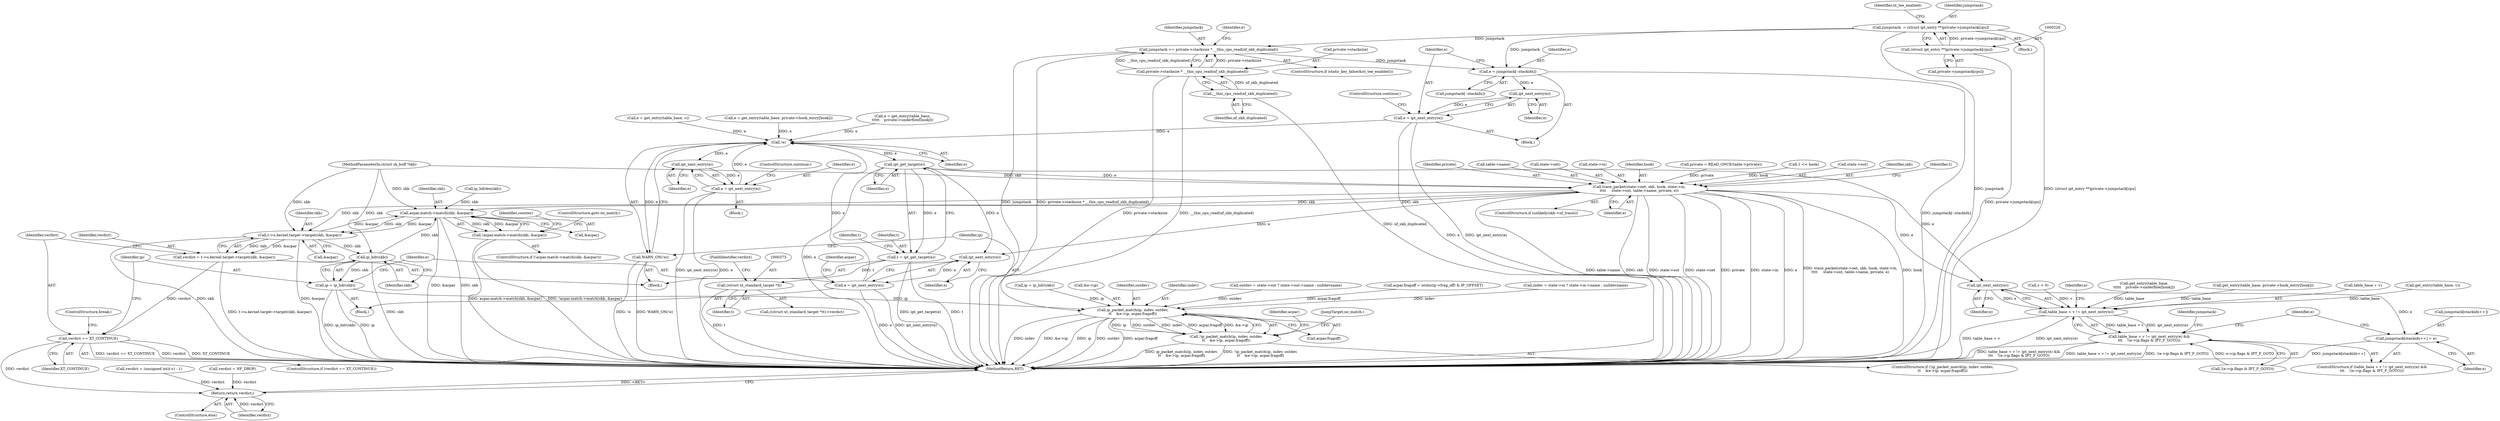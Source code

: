 digraph "0_linux_57ebd808a97d7c5b1e1afb937c2db22beba3c1f8_0@API" {
"1000236" [label="(Call,jumpstack += private->stacksize * __this_cpu_read(nf_skb_duplicated))"];
"1000238" [label="(Call,private->stacksize * __this_cpu_read(nf_skb_duplicated))"];
"1000242" [label="(Call,__this_cpu_read(nf_skb_duplicated))"];
"1000223" [label="(Call,jumpstack  = (struct ipt_entry **)private->jumpstack[cpu])"];
"1000225" [label="(Call,(struct ipt_entry **)private->jumpstack[cpu])"];
"1000411" [label="(Call,e = jumpstack[--stackidx])"];
"1000419" [label="(Call,ipt_next_entry(e))"];
"1000417" [label="(Call,e = ipt_next_entry(e))"];
"1000259" [label="(Call,!e)"];
"1000258" [label="(Call,WARN_ON(!e))"];
"1000278" [label="(Call,ipt_next_entry(e))"];
"1000276" [label="(Call,e = ipt_next_entry(e))"];
"1000323" [label="(Call,ipt_get_target(e))"];
"1000321" [label="(Call,t = ipt_get_target(e))"];
"1000372" [label="(Call,(struct xt_standard_target *)t)"];
"1000339" [label="(Call,trace_packet(state->net, skb, hook, state->in,\n\t\t\t\t     state->out, table->name, private, e))"];
"1000302" [label="(Call,acpar.match->match(skb, &acpar))"];
"1000301" [label="(Call,!acpar.match->match(skb, &acpar))"];
"1000470" [label="(Call,t->u.kernel.target->target(skb, &acpar))"];
"1000468" [label="(Call,verdict = t->u.kernel.target->target(skb, &acpar))"];
"1000475" [label="(Call,verdict == XT_CONTINUE)"];
"1000504" [label="(Return,return verdict;)"];
"1000481" [label="(Call,ip_hdr(skb))"];
"1000479" [label="(Call,ip = ip_hdr(skb))"];
"1000263" [label="(Call,ip_packet_match(ip, indev, outdev,\n\t\t    &e->ip, acpar.fragoff))"];
"1000262" [label="(Call,!ip_packet_match(ip, indev, outdev,\n\t\t    &e->ip, acpar.fragoff))"];
"1000428" [label="(Call,ipt_next_entry(e))"];
"1000424" [label="(Call,table_base + v != ipt_next_entry(e))"];
"1000423" [label="(Call,table_base + v != ipt_next_entry(e) &&\n\t\t\t    !(e->ip.flags & IPT_F_GOTO))"];
"1000438" [label="(Call,jumpstack[stackidx++] = e)"];
"1000485" [label="(Call,ipt_next_entry(e))"];
"1000483" [label="(Call,e = ipt_next_entry(e))"];
"1000334" [label="(ControlStructure,if (unlikely(skb->nf_trace)))"];
"1000244" [label="(Call,e = get_entry(table_base, private->hook_entry[hook]))"];
"1000484" [label="(Identifier,e)"];
"1000354" [label="(Identifier,private)"];
"1000246" [label="(Call,get_entry(table_base, private->hook_entry[hook]))"];
"1000142" [label="(Call,ip = ip_hdr(skb))"];
"1000468" [label="(Call,verdict = t->u.kernel.target->target(skb, &acpar))"];
"1000330" [label="(Identifier,t)"];
"1000235" [label="(Identifier,xt_tee_enabled)"];
"1000386" [label="(Call,verdict = (unsigned int)(-v) - 1)"];
"1000267" [label="(Call,&e->ip)"];
"1000472" [label="(Call,&acpar)"];
"1000300" [label="(ControlStructure,if (!acpar.match->match(skb, &acpar)))"];
"1000266" [label="(Identifier,outdev)"];
"1000258" [label="(Call,WARN_ON(!e))"];
"1000422" [label="(ControlStructure,if (table_base + v != ipt_next_entry(e) &&\n\t\t\t    !(e->ip.flags & IPT_F_GOTO)))"];
"1000478" [label="(Block,)"];
"1000411" [label="(Call,e = jumpstack[--stackidx])"];
"1000239" [label="(Call,private->stacksize)"];
"1000351" [label="(Call,table->name)"];
"1000111" [label="(MethodParameterIn,struct sk_buff *skb)"];
"1000471" [label="(Identifier,skb)"];
"1000439" [label="(Call,jumpstack[stackidx++])"];
"1000280" [label="(ControlStructure,continue;)"];
"1000413" [label="(Call,jumpstack[--stackidx])"];
"1000340" [label="(Call,state->net)"];
"1000276" [label="(Call,e = ipt_next_entry(e))"];
"1000486" [label="(Identifier,e)"];
"1000345" [label="(Call,state->in)"];
"1000236" [label="(Call,jumpstack += private->stacksize * __this_cpu_read(nf_skb_duplicated))"];
"1000114" [label="(Block,)"];
"1000277" [label="(Identifier,e)"];
"1000302" [label="(Call,acpar.match->match(skb, &acpar))"];
"1000477" [label="(Identifier,XT_CONTINUE)"];
"1000400" [label="(Call,e = get_entry(table_base,\n\t\t\t\t\t    private->underflow[hook]))"];
"1000424" [label="(Call,table_base + v != ipt_next_entry(e))"];
"1000259" [label="(Call,!e)"];
"1000344" [label="(Identifier,hook)"];
"1000445" [label="(Identifier,e)"];
"1000417" [label="(Call,e = ipt_next_entry(e))"];
"1000242" [label="(Call,__this_cpu_read(nf_skb_duplicated))"];
"1000265" [label="(Identifier,indev)"];
"1000375" [label="(FieldIdentifier,verdict)"];
"1000261" [label="(ControlStructure,if (!ip_packet_match(ip, indev, outdev,\n\t\t    &e->ip, acpar.fragoff)))"];
"1000284" [label="(Identifier,acpar)"];
"1000232" [label="(ControlStructure,if (static_key_false(&xt_tee_enabled)))"];
"1000469" [label="(Identifier,verdict)"];
"1000209" [label="(Call,private = READ_ONCE(table->private))"];
"1000275" [label="(JumpTarget,no_match:)"];
"1000260" [label="(Identifier,e)"];
"1000475" [label="(Call,verdict == XT_CONTINUE)"];
"1000274" [label="(Block,)"];
"1000470" [label="(Call,t->u.kernel.target->target(skb, &acpar))"];
"1000324" [label="(Identifier,e)"];
"1000238" [label="(Call,private->stacksize * __this_cpu_read(nf_skb_duplicated))"];
"1000489" [label="(ControlStructure,break;)"];
"1000126" [label="(Call,verdict = NF_DROP)"];
"1000303" [label="(Identifier,skb)"];
"1000263" [label="(Call,ip_packet_match(ip, indev, outdev,\n\t\t    &e->ip, acpar.fragoff))"];
"1000158" [label="(Call,outdev = state->out ? state->out->name : nulldevname)"];
"1000430" [label="(Call,!(e->ip.flags & IPT_F_GOTO))"];
"1000474" [label="(ControlStructure,if (verdict == XT_CONTINUE))"];
"1000279" [label="(Identifier,e)"];
"1000503" [label="(ControlStructure,else)"];
"1000262" [label="(Call,!ip_packet_match(ip, indev, outdev,\n\t\t    &e->ip, acpar.fragoff))"];
"1000483" [label="(Call,e = ipt_next_entry(e))"];
"1000438" [label="(Call,jumpstack[stackidx++] = e)"];
"1000237" [label="(Identifier,jumpstack)"];
"1000323" [label="(Call,ipt_get_target(e))"];
"1000443" [label="(Identifier,e)"];
"1000412" [label="(Identifier,e)"];
"1000504" [label="(Return,return verdict;)"];
"1000170" [label="(Call,acpar.fragoff = ntohs(ip->frag_off) & IP_OFFSET)"];
"1000374" [label="(Identifier,t)"];
"1000223" [label="(Call,jumpstack  = (struct ipt_entry **)private->jumpstack[cpu])"];
"1000308" [label="(Identifier,counter)"];
"1000421" [label="(ControlStructure,continue;)"];
"1000254" [label="(Block,)"];
"1000202" [label="(Call,1 << hook)"];
"1000425" [label="(Call,table_base + v)"];
"1000339" [label="(Call,trace_packet(state->net, skb, hook, state->in,\n\t\t\t\t     state->out, table->name, private, e))"];
"1000371" [label="(Call,((struct xt_standard_target *)t)->verdict)"];
"1000492" [label="(Identifier,acpar)"];
"1000479" [label="(Call,ip = ip_hdr(skb))"];
"1000225" [label="(Call,(struct ipt_entry **)private->jumpstack[cpu])"];
"1000304" [label="(Call,&acpar)"];
"1000146" [label="(Call,indev = state->in ? state->in->name : nulldevname)"];
"1000506" [label="(MethodReturn,RET)"];
"1000243" [label="(Identifier,nf_skb_duplicated)"];
"1000476" [label="(Identifier,verdict)"];
"1000428" [label="(Call,ipt_next_entry(e))"];
"1000372" [label="(Call,(struct xt_standard_target *)t)"];
"1000446" [label="(Call,get_entry(table_base, v))"];
"1000480" [label="(Identifier,ip)"];
"1000321" [label="(Call,t = ipt_get_target(e))"];
"1000348" [label="(Call,state->out)"];
"1000227" [label="(Call,private->jumpstack[cpu])"];
"1000301" [label="(Call,!acpar.match->match(skb, &acpar))"];
"1000440" [label="(Identifier,jumpstack)"];
"1000355" [label="(Identifier,e)"];
"1000377" [label="(Call,v < 0)"];
"1000485" [label="(Call,ipt_next_entry(e))"];
"1000184" [label="(Call,ip_hdrlen(skb))"];
"1000429" [label="(Identifier,e)"];
"1000271" [label="(Call,acpar.fragoff)"];
"1000423" [label="(Call,table_base + v != ipt_next_entry(e) &&\n\t\t\t    !(e->ip.flags & IPT_F_GOTO))"];
"1000306" [label="(ControlStructure,goto no_match;)"];
"1000420" [label="(Identifier,e)"];
"1000419" [label="(Call,ipt_next_entry(e))"];
"1000224" [label="(Identifier,jumpstack)"];
"1000482" [label="(Identifier,skb)"];
"1000322" [label="(Identifier,t)"];
"1000410" [label="(Block,)"];
"1000444" [label="(Call,e = get_entry(table_base, v))"];
"1000278" [label="(Call,ipt_next_entry(e))"];
"1000264" [label="(Identifier,ip)"];
"1000505" [label="(Identifier,verdict)"];
"1000245" [label="(Identifier,e)"];
"1000343" [label="(Identifier,skb)"];
"1000434" [label="(Identifier,e)"];
"1000402" [label="(Call,get_entry(table_base,\n\t\t\t\t\t    private->underflow[hook]))"];
"1000481" [label="(Call,ip_hdr(skb))"];
"1000418" [label="(Identifier,e)"];
"1000362" [label="(Identifier,t)"];
"1000236" -> "1000232"  [label="AST: "];
"1000236" -> "1000238"  [label="CFG: "];
"1000237" -> "1000236"  [label="AST: "];
"1000238" -> "1000236"  [label="AST: "];
"1000245" -> "1000236"  [label="CFG: "];
"1000236" -> "1000506"  [label="DDG: jumpstack"];
"1000236" -> "1000506"  [label="DDG: private->stacksize * __this_cpu_read(nf_skb_duplicated)"];
"1000238" -> "1000236"  [label="DDG: private->stacksize"];
"1000238" -> "1000236"  [label="DDG: __this_cpu_read(nf_skb_duplicated)"];
"1000223" -> "1000236"  [label="DDG: jumpstack"];
"1000236" -> "1000411"  [label="DDG: jumpstack"];
"1000238" -> "1000242"  [label="CFG: "];
"1000239" -> "1000238"  [label="AST: "];
"1000242" -> "1000238"  [label="AST: "];
"1000238" -> "1000506"  [label="DDG: private->stacksize"];
"1000238" -> "1000506"  [label="DDG: __this_cpu_read(nf_skb_duplicated)"];
"1000242" -> "1000238"  [label="DDG: nf_skb_duplicated"];
"1000242" -> "1000243"  [label="CFG: "];
"1000243" -> "1000242"  [label="AST: "];
"1000242" -> "1000506"  [label="DDG: nf_skb_duplicated"];
"1000223" -> "1000114"  [label="AST: "];
"1000223" -> "1000225"  [label="CFG: "];
"1000224" -> "1000223"  [label="AST: "];
"1000225" -> "1000223"  [label="AST: "];
"1000235" -> "1000223"  [label="CFG: "];
"1000223" -> "1000506"  [label="DDG: (struct ipt_entry **)private->jumpstack[cpu]"];
"1000223" -> "1000506"  [label="DDG: jumpstack"];
"1000225" -> "1000223"  [label="DDG: private->jumpstack[cpu]"];
"1000223" -> "1000411"  [label="DDG: jumpstack"];
"1000225" -> "1000227"  [label="CFG: "];
"1000226" -> "1000225"  [label="AST: "];
"1000227" -> "1000225"  [label="AST: "];
"1000225" -> "1000506"  [label="DDG: private->jumpstack[cpu]"];
"1000411" -> "1000410"  [label="AST: "];
"1000411" -> "1000413"  [label="CFG: "];
"1000412" -> "1000411"  [label="AST: "];
"1000413" -> "1000411"  [label="AST: "];
"1000418" -> "1000411"  [label="CFG: "];
"1000411" -> "1000506"  [label="DDG: jumpstack[--stackidx]"];
"1000411" -> "1000419"  [label="DDG: e"];
"1000419" -> "1000417"  [label="AST: "];
"1000419" -> "1000420"  [label="CFG: "];
"1000420" -> "1000419"  [label="AST: "];
"1000417" -> "1000419"  [label="CFG: "];
"1000419" -> "1000417"  [label="DDG: e"];
"1000417" -> "1000410"  [label="AST: "];
"1000418" -> "1000417"  [label="AST: "];
"1000421" -> "1000417"  [label="CFG: "];
"1000417" -> "1000506"  [label="DDG: e"];
"1000417" -> "1000506"  [label="DDG: ipt_next_entry(e)"];
"1000417" -> "1000259"  [label="DDG: e"];
"1000259" -> "1000258"  [label="AST: "];
"1000259" -> "1000260"  [label="CFG: "];
"1000260" -> "1000259"  [label="AST: "];
"1000258" -> "1000259"  [label="CFG: "];
"1000259" -> "1000258"  [label="DDG: e"];
"1000400" -> "1000259"  [label="DDG: e"];
"1000444" -> "1000259"  [label="DDG: e"];
"1000276" -> "1000259"  [label="DDG: e"];
"1000244" -> "1000259"  [label="DDG: e"];
"1000483" -> "1000259"  [label="DDG: e"];
"1000259" -> "1000278"  [label="DDG: e"];
"1000259" -> "1000323"  [label="DDG: e"];
"1000258" -> "1000254"  [label="AST: "];
"1000264" -> "1000258"  [label="CFG: "];
"1000258" -> "1000506"  [label="DDG: !e"];
"1000258" -> "1000506"  [label="DDG: WARN_ON(!e)"];
"1000278" -> "1000276"  [label="AST: "];
"1000278" -> "1000279"  [label="CFG: "];
"1000279" -> "1000278"  [label="AST: "];
"1000276" -> "1000278"  [label="CFG: "];
"1000278" -> "1000276"  [label="DDG: e"];
"1000276" -> "1000274"  [label="AST: "];
"1000277" -> "1000276"  [label="AST: "];
"1000280" -> "1000276"  [label="CFG: "];
"1000276" -> "1000506"  [label="DDG: ipt_next_entry(e)"];
"1000276" -> "1000506"  [label="DDG: e"];
"1000323" -> "1000321"  [label="AST: "];
"1000323" -> "1000324"  [label="CFG: "];
"1000324" -> "1000323"  [label="AST: "];
"1000321" -> "1000323"  [label="CFG: "];
"1000323" -> "1000506"  [label="DDG: e"];
"1000323" -> "1000321"  [label="DDG: e"];
"1000323" -> "1000339"  [label="DDG: e"];
"1000323" -> "1000428"  [label="DDG: e"];
"1000323" -> "1000485"  [label="DDG: e"];
"1000321" -> "1000254"  [label="AST: "];
"1000322" -> "1000321"  [label="AST: "];
"1000330" -> "1000321"  [label="CFG: "];
"1000321" -> "1000506"  [label="DDG: t"];
"1000321" -> "1000506"  [label="DDG: ipt_get_target(e)"];
"1000321" -> "1000372"  [label="DDG: t"];
"1000372" -> "1000371"  [label="AST: "];
"1000372" -> "1000374"  [label="CFG: "];
"1000373" -> "1000372"  [label="AST: "];
"1000374" -> "1000372"  [label="AST: "];
"1000375" -> "1000372"  [label="CFG: "];
"1000372" -> "1000506"  [label="DDG: t"];
"1000339" -> "1000334"  [label="AST: "];
"1000339" -> "1000355"  [label="CFG: "];
"1000340" -> "1000339"  [label="AST: "];
"1000343" -> "1000339"  [label="AST: "];
"1000344" -> "1000339"  [label="AST: "];
"1000345" -> "1000339"  [label="AST: "];
"1000348" -> "1000339"  [label="AST: "];
"1000351" -> "1000339"  [label="AST: "];
"1000354" -> "1000339"  [label="AST: "];
"1000355" -> "1000339"  [label="AST: "];
"1000362" -> "1000339"  [label="CFG: "];
"1000339" -> "1000506"  [label="DDG: trace_packet(state->net, skb, hook, state->in,\n\t\t\t\t     state->out, table->name, private, e)"];
"1000339" -> "1000506"  [label="DDG: hook"];
"1000339" -> "1000506"  [label="DDG: table->name"];
"1000339" -> "1000506"  [label="DDG: skb"];
"1000339" -> "1000506"  [label="DDG: state->out"];
"1000339" -> "1000506"  [label="DDG: state->net"];
"1000339" -> "1000506"  [label="DDG: private"];
"1000339" -> "1000506"  [label="DDG: state->in"];
"1000339" -> "1000506"  [label="DDG: e"];
"1000339" -> "1000302"  [label="DDG: skb"];
"1000302" -> "1000339"  [label="DDG: skb"];
"1000111" -> "1000339"  [label="DDG: skb"];
"1000202" -> "1000339"  [label="DDG: hook"];
"1000209" -> "1000339"  [label="DDG: private"];
"1000339" -> "1000428"  [label="DDG: e"];
"1000339" -> "1000470"  [label="DDG: skb"];
"1000339" -> "1000485"  [label="DDG: e"];
"1000302" -> "1000301"  [label="AST: "];
"1000302" -> "1000304"  [label="CFG: "];
"1000303" -> "1000302"  [label="AST: "];
"1000304" -> "1000302"  [label="AST: "];
"1000301" -> "1000302"  [label="CFG: "];
"1000302" -> "1000506"  [label="DDG: &acpar"];
"1000302" -> "1000506"  [label="DDG: skb"];
"1000302" -> "1000301"  [label="DDG: skb"];
"1000302" -> "1000301"  [label="DDG: &acpar"];
"1000184" -> "1000302"  [label="DDG: skb"];
"1000481" -> "1000302"  [label="DDG: skb"];
"1000111" -> "1000302"  [label="DDG: skb"];
"1000470" -> "1000302"  [label="DDG: &acpar"];
"1000302" -> "1000470"  [label="DDG: skb"];
"1000302" -> "1000470"  [label="DDG: &acpar"];
"1000301" -> "1000300"  [label="AST: "];
"1000306" -> "1000301"  [label="CFG: "];
"1000308" -> "1000301"  [label="CFG: "];
"1000301" -> "1000506"  [label="DDG: !acpar.match->match(skb, &acpar)"];
"1000301" -> "1000506"  [label="DDG: acpar.match->match(skb, &acpar)"];
"1000470" -> "1000468"  [label="AST: "];
"1000470" -> "1000472"  [label="CFG: "];
"1000471" -> "1000470"  [label="AST: "];
"1000472" -> "1000470"  [label="AST: "];
"1000468" -> "1000470"  [label="CFG: "];
"1000470" -> "1000506"  [label="DDG: &acpar"];
"1000470" -> "1000506"  [label="DDG: skb"];
"1000470" -> "1000468"  [label="DDG: skb"];
"1000470" -> "1000468"  [label="DDG: &acpar"];
"1000111" -> "1000470"  [label="DDG: skb"];
"1000470" -> "1000481"  [label="DDG: skb"];
"1000468" -> "1000254"  [label="AST: "];
"1000469" -> "1000468"  [label="AST: "];
"1000476" -> "1000468"  [label="CFG: "];
"1000468" -> "1000506"  [label="DDG: t->u.kernel.target->target(skb, &acpar)"];
"1000468" -> "1000475"  [label="DDG: verdict"];
"1000475" -> "1000474"  [label="AST: "];
"1000475" -> "1000477"  [label="CFG: "];
"1000476" -> "1000475"  [label="AST: "];
"1000477" -> "1000475"  [label="AST: "];
"1000480" -> "1000475"  [label="CFG: "];
"1000489" -> "1000475"  [label="CFG: "];
"1000475" -> "1000506"  [label="DDG: verdict"];
"1000475" -> "1000506"  [label="DDG: XT_CONTINUE"];
"1000475" -> "1000506"  [label="DDG: verdict == XT_CONTINUE"];
"1000475" -> "1000504"  [label="DDG: verdict"];
"1000504" -> "1000503"  [label="AST: "];
"1000504" -> "1000505"  [label="CFG: "];
"1000505" -> "1000504"  [label="AST: "];
"1000506" -> "1000504"  [label="CFG: "];
"1000504" -> "1000506"  [label="DDG: <RET>"];
"1000505" -> "1000504"  [label="DDG: verdict"];
"1000386" -> "1000504"  [label="DDG: verdict"];
"1000126" -> "1000504"  [label="DDG: verdict"];
"1000481" -> "1000479"  [label="AST: "];
"1000481" -> "1000482"  [label="CFG: "];
"1000482" -> "1000481"  [label="AST: "];
"1000479" -> "1000481"  [label="CFG: "];
"1000481" -> "1000506"  [label="DDG: skb"];
"1000481" -> "1000479"  [label="DDG: skb"];
"1000111" -> "1000481"  [label="DDG: skb"];
"1000479" -> "1000478"  [label="AST: "];
"1000480" -> "1000479"  [label="AST: "];
"1000484" -> "1000479"  [label="CFG: "];
"1000479" -> "1000506"  [label="DDG: ip"];
"1000479" -> "1000506"  [label="DDG: ip_hdr(skb)"];
"1000479" -> "1000263"  [label="DDG: ip"];
"1000263" -> "1000262"  [label="AST: "];
"1000263" -> "1000271"  [label="CFG: "];
"1000264" -> "1000263"  [label="AST: "];
"1000265" -> "1000263"  [label="AST: "];
"1000266" -> "1000263"  [label="AST: "];
"1000267" -> "1000263"  [label="AST: "];
"1000271" -> "1000263"  [label="AST: "];
"1000262" -> "1000263"  [label="CFG: "];
"1000263" -> "1000506"  [label="DDG: indev"];
"1000263" -> "1000506"  [label="DDG: &e->ip"];
"1000263" -> "1000506"  [label="DDG: ip"];
"1000263" -> "1000506"  [label="DDG: outdev"];
"1000263" -> "1000506"  [label="DDG: acpar.fragoff"];
"1000263" -> "1000262"  [label="DDG: ip"];
"1000263" -> "1000262"  [label="DDG: outdev"];
"1000263" -> "1000262"  [label="DDG: indev"];
"1000263" -> "1000262"  [label="DDG: acpar.fragoff"];
"1000263" -> "1000262"  [label="DDG: &e->ip"];
"1000142" -> "1000263"  [label="DDG: ip"];
"1000146" -> "1000263"  [label="DDG: indev"];
"1000158" -> "1000263"  [label="DDG: outdev"];
"1000170" -> "1000263"  [label="DDG: acpar.fragoff"];
"1000262" -> "1000261"  [label="AST: "];
"1000275" -> "1000262"  [label="CFG: "];
"1000284" -> "1000262"  [label="CFG: "];
"1000262" -> "1000506"  [label="DDG: ip_packet_match(ip, indev, outdev,\n\t\t    &e->ip, acpar.fragoff)"];
"1000262" -> "1000506"  [label="DDG: !ip_packet_match(ip, indev, outdev,\n\t\t    &e->ip, acpar.fragoff)"];
"1000428" -> "1000424"  [label="AST: "];
"1000428" -> "1000429"  [label="CFG: "];
"1000429" -> "1000428"  [label="AST: "];
"1000424" -> "1000428"  [label="CFG: "];
"1000428" -> "1000424"  [label="DDG: e"];
"1000428" -> "1000438"  [label="DDG: e"];
"1000424" -> "1000423"  [label="AST: "];
"1000425" -> "1000424"  [label="AST: "];
"1000434" -> "1000424"  [label="CFG: "];
"1000423" -> "1000424"  [label="CFG: "];
"1000424" -> "1000506"  [label="DDG: ipt_next_entry(e)"];
"1000424" -> "1000506"  [label="DDG: table_base + v"];
"1000424" -> "1000423"  [label="DDG: table_base + v"];
"1000424" -> "1000423"  [label="DDG: ipt_next_entry(e)"];
"1000402" -> "1000424"  [label="DDG: table_base"];
"1000446" -> "1000424"  [label="DDG: table_base"];
"1000246" -> "1000424"  [label="DDG: table_base"];
"1000377" -> "1000424"  [label="DDG: v"];
"1000423" -> "1000422"  [label="AST: "];
"1000423" -> "1000430"  [label="CFG: "];
"1000430" -> "1000423"  [label="AST: "];
"1000440" -> "1000423"  [label="CFG: "];
"1000445" -> "1000423"  [label="CFG: "];
"1000423" -> "1000506"  [label="DDG: table_base + v != ipt_next_entry(e) &&\n\t\t\t    !(e->ip.flags & IPT_F_GOTO)"];
"1000423" -> "1000506"  [label="DDG: table_base + v != ipt_next_entry(e)"];
"1000423" -> "1000506"  [label="DDG: !(e->ip.flags & IPT_F_GOTO)"];
"1000430" -> "1000423"  [label="DDG: e->ip.flags & IPT_F_GOTO"];
"1000438" -> "1000422"  [label="AST: "];
"1000438" -> "1000443"  [label="CFG: "];
"1000439" -> "1000438"  [label="AST: "];
"1000443" -> "1000438"  [label="AST: "];
"1000445" -> "1000438"  [label="CFG: "];
"1000438" -> "1000506"  [label="DDG: jumpstack[stackidx++]"];
"1000485" -> "1000483"  [label="AST: "];
"1000485" -> "1000486"  [label="CFG: "];
"1000486" -> "1000485"  [label="AST: "];
"1000483" -> "1000485"  [label="CFG: "];
"1000485" -> "1000483"  [label="DDG: e"];
"1000483" -> "1000478"  [label="AST: "];
"1000484" -> "1000483"  [label="AST: "];
"1000492" -> "1000483"  [label="CFG: "];
"1000483" -> "1000506"  [label="DDG: ipt_next_entry(e)"];
"1000483" -> "1000506"  [label="DDG: e"];
}
